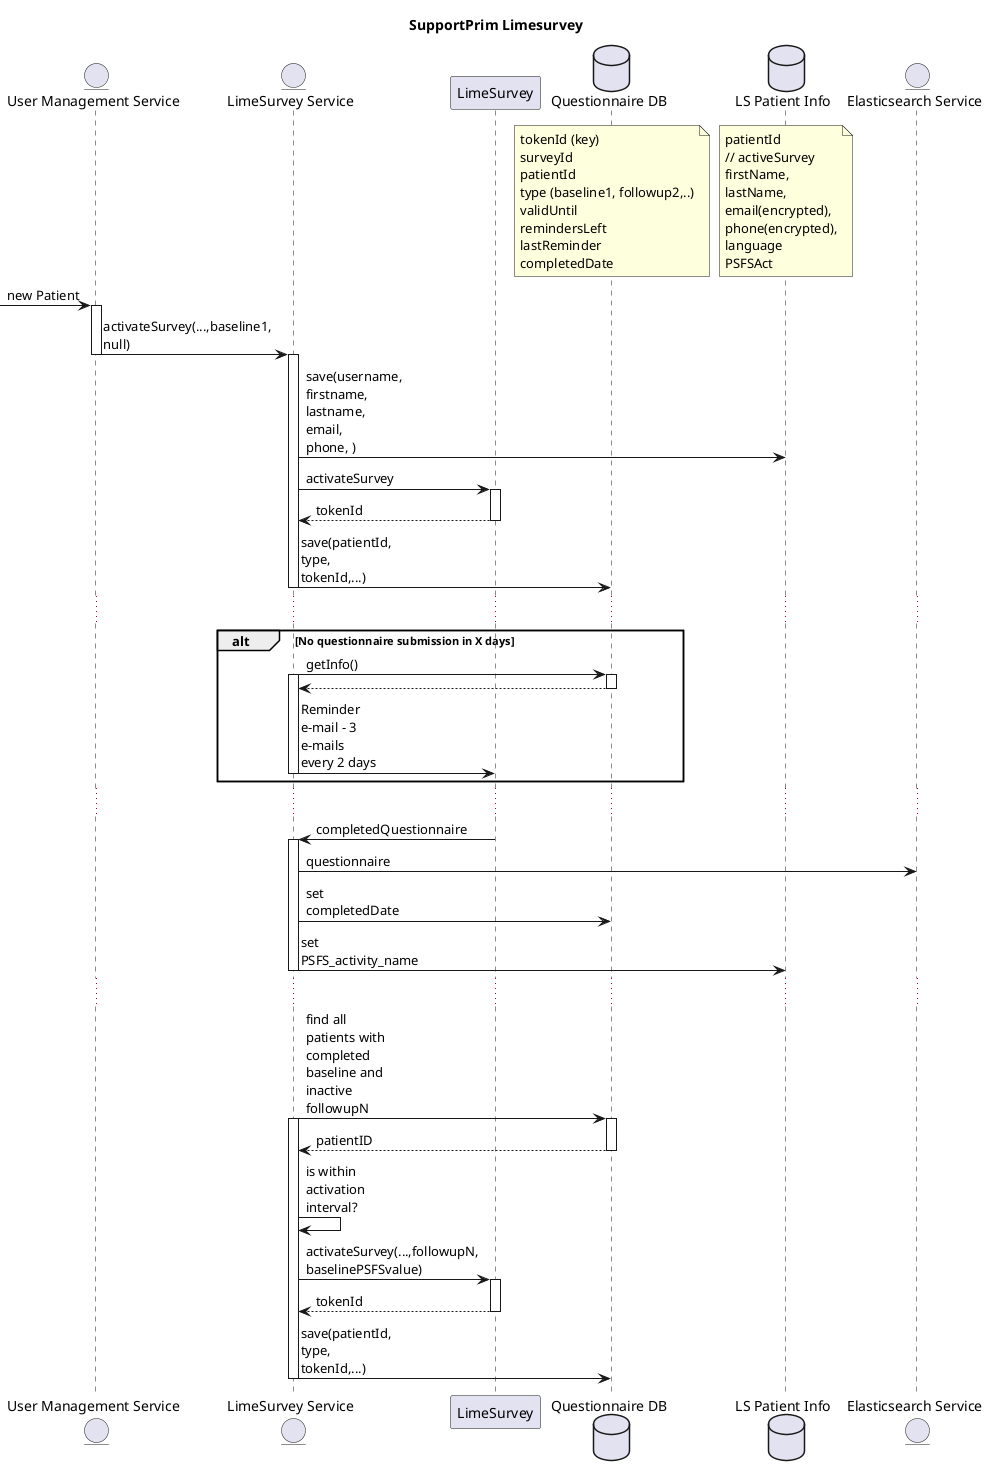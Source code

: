 @startuml limesurvey
' https://plantuml.com/sequence-diagram
title SupportPrim Limesurvey
skinparam maxMessageSize 80
'autoactivate on

'actor "Patient" as User
entity "User Management Service" as usermgmt
entity "LimeSurvey Service" as limesurveySrvc
participant "LimeSurvey" as limesurvey
database "Questionnaire DB" as questionnaireDB
database "LS Patient Info" as patinetQuestionnaireDB
entity "Elasticsearch Service" as elactic

note over questionnaireDB
tokenId (key)
surveyId
patientId
type (baseline1, followup2,..)
validUntil
remindersLeft
lastReminder
completedDate
end note

/note over patinetQuestionnaireDB
patientId
// activeSurvey
firstName,
lastName,
email(encrypted),
phone(encrypted),
language
PSFSAct
end note


[-> usermgmt ++: new Patient
usermgmt -> limesurveySrvc --++: activateSurvey(...,baseline1, null)

limesurveySrvc -> patinetQuestionnaireDB: save(username, firstname, lastname, email, phone, )

limesurveySrvc -> limesurvey ++: activateSurvey
return tokenId
limesurveySrvc -> questionnaireDB: save(patientId, type, tokenId,...)
deactivate limesurveySrvc
...
alt No questionnaire submission in X days
    limesurveySrvc -> questionnaireDB ++ : getInfo()
    activate limesurveySrvc
    return
    limesurveySrvc -> limesurvey: Reminder e-mail - 3 e-mails every 2 days
    deactivate limesurveySrvc
end
...
limesurvey -> limesurveySrvc++: completedQuestionnaire
limesurveySrvc -> elactic: questionnaire
limesurveySrvc -> questionnaireDB: set completedDate
limesurveySrvc -> patinetQuestionnaireDB: set PSFS_activity_name
'limesurveySrvc -> patinetQuestionnaireDB: reset activeSurvey
deactivate limesurveySrvc
...
limesurveySrvc -> questionnaireDB++: find all patients with completed baseline and inactive followupN
activate limesurveySrvc
return patientID
limesurveySrvc -> limesurveySrvc: is within activation interval?
limesurveySrvc -> limesurvey ++: activateSurvey(...,followupN, baselinePSFSvalue)
return tokenId
limesurveySrvc -> questionnaireDB: save(patientId, type, tokenId,...)
deactivate limesurveySrvc


@enduml